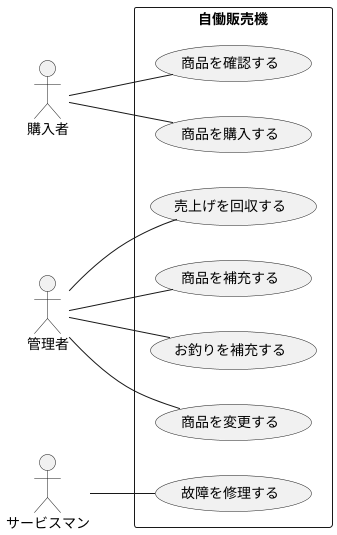 @startuml

left to right direction

actor 購入者
actor 管理者
actor サービスマン

rectangle 自働販売機 {
    usecase 商品を確認する  as UC1
    usecase 商品を購入する as UC2
    usecase 売上げを回収する  as UC3
    usecase 商品を補充する  as UC4
    usecase お釣りを補充する  as UC5
    usecase 商品を変更する  as UC6
    usecase 故障を修理する as UC7
}
購入者 -- UC1
購入者 -- UC2
管理者 -- UC3
管理者 -- UC4
管理者 -- UC5
管理者 -- UC6
サービスマン -- UC7
@enduml
